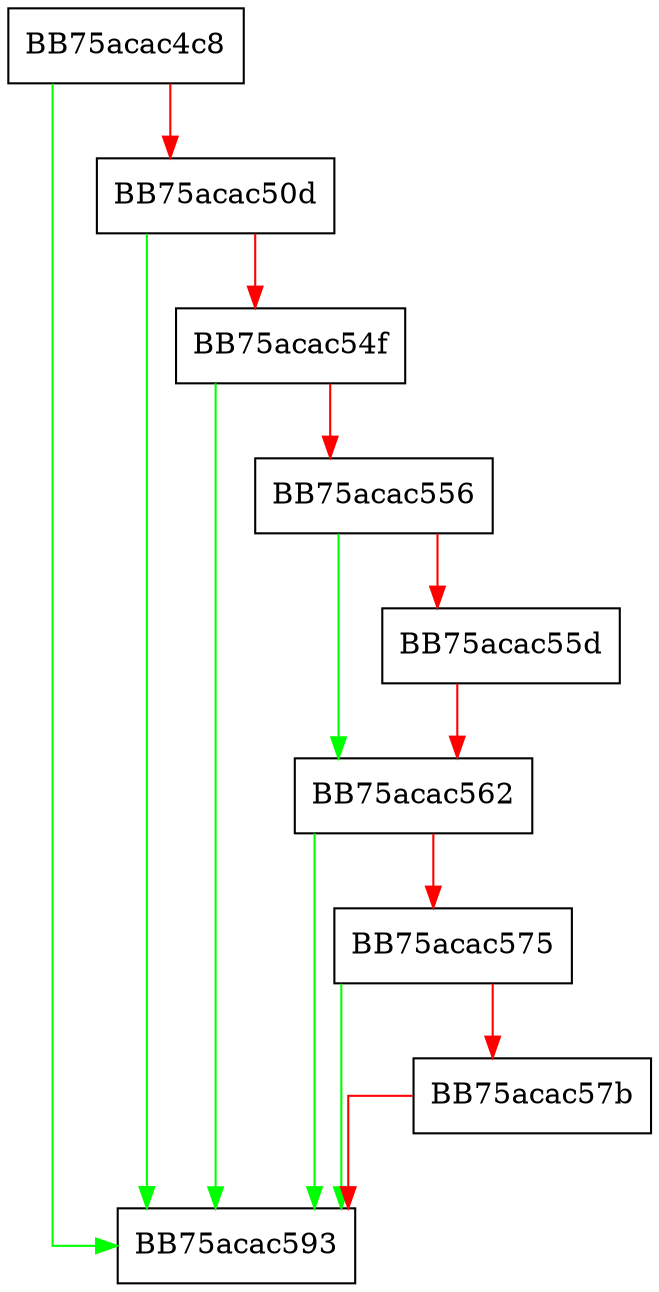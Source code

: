 digraph SpecialWrapperRegOpenKeyExW {
  node [shape="box"];
  graph [splines=ortho];
  BB75acac4c8 -> BB75acac593 [color="green"];
  BB75acac4c8 -> BB75acac50d [color="red"];
  BB75acac50d -> BB75acac593 [color="green"];
  BB75acac50d -> BB75acac54f [color="red"];
  BB75acac54f -> BB75acac593 [color="green"];
  BB75acac54f -> BB75acac556 [color="red"];
  BB75acac556 -> BB75acac562 [color="green"];
  BB75acac556 -> BB75acac55d [color="red"];
  BB75acac55d -> BB75acac562 [color="red"];
  BB75acac562 -> BB75acac593 [color="green"];
  BB75acac562 -> BB75acac575 [color="red"];
  BB75acac575 -> BB75acac593 [color="green"];
  BB75acac575 -> BB75acac57b [color="red"];
  BB75acac57b -> BB75acac593 [color="red"];
}